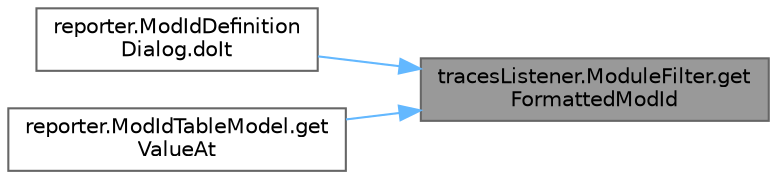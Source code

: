 digraph "tracesListener.ModuleFilter.getFormattedModId"
{
 // LATEX_PDF_SIZE
  bgcolor="transparent";
  edge [fontname=Helvetica,fontsize=10,labelfontname=Helvetica,labelfontsize=10];
  node [fontname=Helvetica,fontsize=10,shape=box,height=0.2,width=0.4];
  rankdir="RL";
  Node1 [id="Node000001",label="tracesListener.ModuleFilter.get\lFormattedModId",height=0.2,width=0.4,color="gray40", fillcolor="grey60", style="filled", fontcolor="black",tooltip=" "];
  Node1 -> Node2 [id="edge1_Node000001_Node000002",dir="back",color="steelblue1",style="solid",tooltip=" "];
  Node2 [id="Node000002",label="reporter.ModIdDefinition\lDialog.doIt",height=0.2,width=0.4,color="grey40", fillcolor="white", style="filled",URL="$classreporter_1_1_mod_id_definition_dialog.html#af03d681c7ce466de4b6d2e51d0ebaef7",tooltip=" "];
  Node1 -> Node3 [id="edge2_Node000001_Node000003",dir="back",color="steelblue1",style="solid",tooltip=" "];
  Node3 [id="Node000003",label="reporter.ModIdTableModel.get\lValueAt",height=0.2,width=0.4,color="grey40", fillcolor="white", style="filled",URL="$classreporter_1_1_mod_id_table_model.html#af757f69c397a86c90e17762c2fb637e4",tooltip=" "];
}
